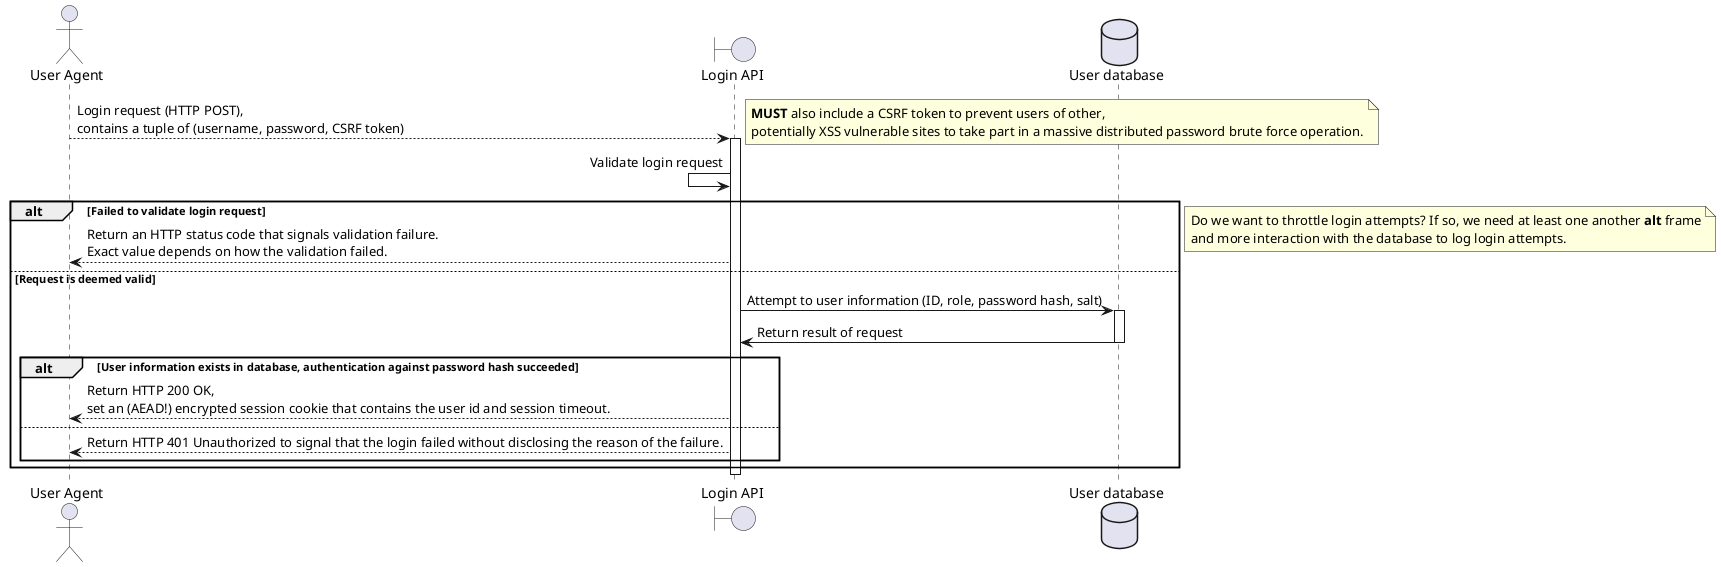 @startuml

actor "User Agent" as user_agent
boundary "Login API" as api_login
database "User database" as db_user

user_agent --> api_login : Login request (HTTP POST),\ncontains a tuple of (username, password, CSRF token)
note right
    **MUST** also include a CSRF token to prevent users of other,
    potentially XSS vulnerable sites to take part in a massive distributed password brute force operation.
end note

activate api_login

api_login <- api_login : Validate login request
alt Failed to validate login request
    user_agent <-- api_login: Return an HTTP status code that signals validation failure.\nExact value depends on how the validation failed.
else Request is deemed valid
    api_login -> db_user : Attempt to user information (ID, role, password hash, salt)
    activate db_user

    api_login <- db_user : Return result of request
    deactivate db_user

    alt User information exists in database, authentication against password hash succeeded
        user_agent <-- api_login: Return HTTP 200 OK,\nset an (AEAD!) encrypted session cookie that contains the user id and session timeout.
    else 
        user_agent <-- api_login: Return HTTP 401 Unauthorized to signal that the login failed without disclosing the reason of the failure.
    end
end
note right: Do we want to throttle login attempts? If so, we need at least one another **alt** frame\nand more interaction with the database to log login attempts.

deactivate api_login

@enduml
